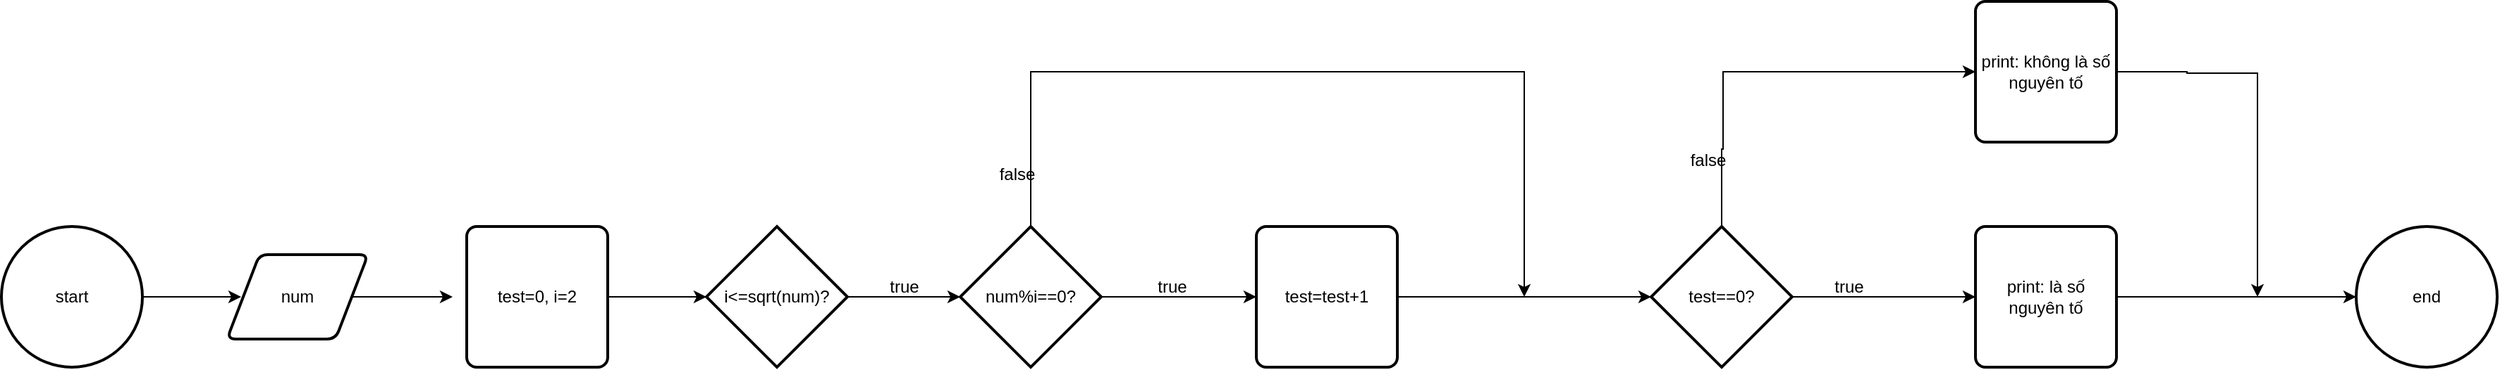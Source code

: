 <mxfile version="25.0.3">
  <diagram name="Page-1" id="40JZJfN_R8kYiH-fWFQV">
    <mxGraphModel dx="1042" dy="565" grid="1" gridSize="10" guides="1" tooltips="1" connect="1" arrows="1" fold="1" page="1" pageScale="1" pageWidth="850" pageHeight="1100" math="0" shadow="0">
      <root>
        <mxCell id="0" />
        <mxCell id="1" parent="0" />
        <mxCell id="h3Aqjf0IWLZXWwPgqkKj-3" style="edgeStyle=orthogonalEdgeStyle;rounded=0;orthogonalLoop=1;jettySize=auto;html=1;" parent="1" source="h3Aqjf0IWLZXWwPgqkKj-2" edge="1">
          <mxGeometry relative="1" as="geometry">
            <mxPoint x="210" y="290" as="targetPoint" />
          </mxGeometry>
        </mxCell>
        <mxCell id="h3Aqjf0IWLZXWwPgqkKj-2" value="start" style="strokeWidth=2;html=1;shape=mxgraph.flowchart.start_2;whiteSpace=wrap;" parent="1" vertex="1">
          <mxGeometry x="40" y="240" width="100" height="100" as="geometry" />
        </mxCell>
        <mxCell id="h3Aqjf0IWLZXWwPgqkKj-5" style="edgeStyle=orthogonalEdgeStyle;rounded=0;orthogonalLoop=1;jettySize=auto;html=1;" parent="1" source="h3Aqjf0IWLZXWwPgqkKj-4" edge="1">
          <mxGeometry relative="1" as="geometry">
            <mxPoint x="360" y="290" as="targetPoint" />
          </mxGeometry>
        </mxCell>
        <mxCell id="h3Aqjf0IWLZXWwPgqkKj-4" value="num" style="shape=parallelogram;html=1;strokeWidth=2;perimeter=parallelogramPerimeter;whiteSpace=wrap;rounded=1;arcSize=12;size=0.23;" parent="1" vertex="1">
          <mxGeometry x="200" y="260" width="100" height="60" as="geometry" />
        </mxCell>
        <mxCell id="h3Aqjf0IWLZXWwPgqkKj-7" style="edgeStyle=orthogonalEdgeStyle;rounded=0;orthogonalLoop=1;jettySize=auto;html=1;" parent="1" source="h3Aqjf0IWLZXWwPgqkKj-6" edge="1">
          <mxGeometry relative="1" as="geometry">
            <mxPoint x="540" y="290" as="targetPoint" />
          </mxGeometry>
        </mxCell>
        <mxCell id="h3Aqjf0IWLZXWwPgqkKj-6" value="test=0, i=2" style="rounded=1;whiteSpace=wrap;html=1;absoluteArcSize=1;arcSize=14;strokeWidth=2;" parent="1" vertex="1">
          <mxGeometry x="370" y="240" width="100" height="100" as="geometry" />
        </mxCell>
        <mxCell id="h3Aqjf0IWLZXWwPgqkKj-9" style="edgeStyle=orthogonalEdgeStyle;rounded=0;orthogonalLoop=1;jettySize=auto;html=1;exitX=1;exitY=0.5;exitDx=0;exitDy=0;exitPerimeter=0;" parent="1" source="h3Aqjf0IWLZXWwPgqkKj-10" edge="1">
          <mxGeometry relative="1" as="geometry">
            <mxPoint x="720" y="290" as="targetPoint" />
            <mxPoint x="618.5" y="290" as="sourcePoint" />
            <Array as="points" />
          </mxGeometry>
        </mxCell>
        <mxCell id="h3Aqjf0IWLZXWwPgqkKj-10" value="i&amp;lt;=sqrt(num)?" style="strokeWidth=2;html=1;shape=mxgraph.flowchart.decision;whiteSpace=wrap;" parent="1" vertex="1">
          <mxGeometry x="540" y="240" width="100" height="100" as="geometry" />
        </mxCell>
        <mxCell id="h3Aqjf0IWLZXWwPgqkKj-13" style="edgeStyle=orthogonalEdgeStyle;rounded=0;orthogonalLoop=1;jettySize=auto;html=1;" parent="1" source="h3Aqjf0IWLZXWwPgqkKj-11" edge="1">
          <mxGeometry relative="1" as="geometry">
            <mxPoint x="930" y="290" as="targetPoint" />
          </mxGeometry>
        </mxCell>
        <mxCell id="h3Aqjf0IWLZXWwPgqkKj-17" style="edgeStyle=orthogonalEdgeStyle;rounded=0;orthogonalLoop=1;jettySize=auto;html=1;" parent="1" source="h3Aqjf0IWLZXWwPgqkKj-11" edge="1">
          <mxGeometry relative="1" as="geometry">
            <mxPoint x="1120" y="290" as="targetPoint" />
            <Array as="points">
              <mxPoint x="770" y="130" />
            </Array>
          </mxGeometry>
        </mxCell>
        <mxCell id="h3Aqjf0IWLZXWwPgqkKj-11" value="num%i==0?" style="strokeWidth=2;html=1;shape=mxgraph.flowchart.decision;whiteSpace=wrap;" parent="1" vertex="1">
          <mxGeometry x="720" y="240" width="100" height="100" as="geometry" />
        </mxCell>
        <mxCell id="h3Aqjf0IWLZXWwPgqkKj-12" value="true" style="text;html=1;align=center;verticalAlign=middle;resizable=0;points=[];autosize=1;strokeColor=none;fillColor=none;" parent="1" vertex="1">
          <mxGeometry x="660" y="268" width="40" height="30" as="geometry" />
        </mxCell>
        <mxCell id="h3Aqjf0IWLZXWwPgqkKj-14" value="true" style="text;html=1;align=center;verticalAlign=middle;resizable=0;points=[];autosize=1;strokeColor=none;fillColor=none;" parent="1" vertex="1">
          <mxGeometry x="850" y="268" width="40" height="30" as="geometry" />
        </mxCell>
        <mxCell id="h3Aqjf0IWLZXWwPgqkKj-21" style="edgeStyle=orthogonalEdgeStyle;rounded=0;orthogonalLoop=1;jettySize=auto;html=1;" parent="1" source="h3Aqjf0IWLZXWwPgqkKj-15" edge="1">
          <mxGeometry relative="1" as="geometry">
            <mxPoint x="1210" y="290" as="targetPoint" />
          </mxGeometry>
        </mxCell>
        <mxCell id="h3Aqjf0IWLZXWwPgqkKj-15" value="test=test+1" style="rounded=1;whiteSpace=wrap;html=1;absoluteArcSize=1;arcSize=14;strokeWidth=2;" parent="1" vertex="1">
          <mxGeometry x="930" y="240" width="100" height="100" as="geometry" />
        </mxCell>
        <mxCell id="h3Aqjf0IWLZXWwPgqkKj-19" value="false" style="text;html=1;align=center;verticalAlign=middle;resizable=0;points=[];autosize=1;strokeColor=none;fillColor=none;" parent="1" vertex="1">
          <mxGeometry x="735" y="188" width="50" height="30" as="geometry" />
        </mxCell>
        <mxCell id="h3Aqjf0IWLZXWwPgqkKj-23" style="edgeStyle=orthogonalEdgeStyle;rounded=0;orthogonalLoop=1;jettySize=auto;html=1;" parent="1" source="h3Aqjf0IWLZXWwPgqkKj-22" edge="1">
          <mxGeometry relative="1" as="geometry">
            <mxPoint x="1440" y="130" as="targetPoint" />
            <Array as="points">
              <mxPoint x="1260" y="185" />
              <mxPoint x="1261" y="185" />
            </Array>
          </mxGeometry>
        </mxCell>
        <mxCell id="h3Aqjf0IWLZXWwPgqkKj-24" style="edgeStyle=orthogonalEdgeStyle;rounded=0;orthogonalLoop=1;jettySize=auto;html=1;" parent="1" source="h3Aqjf0IWLZXWwPgqkKj-22" edge="1">
          <mxGeometry relative="1" as="geometry">
            <mxPoint x="1440" y="290" as="targetPoint" />
          </mxGeometry>
        </mxCell>
        <mxCell id="h3Aqjf0IWLZXWwPgqkKj-22" value="test==0?" style="strokeWidth=2;html=1;shape=mxgraph.flowchart.decision;whiteSpace=wrap;" parent="1" vertex="1">
          <mxGeometry x="1210" y="240" width="100" height="100" as="geometry" />
        </mxCell>
        <mxCell id="h3Aqjf0IWLZXWwPgqkKj-25" value="true" style="text;html=1;align=center;verticalAlign=middle;resizable=0;points=[];autosize=1;strokeColor=none;fillColor=none;" parent="1" vertex="1">
          <mxGeometry x="1330" y="268" width="40" height="30" as="geometry" />
        </mxCell>
        <mxCell id="h3Aqjf0IWLZXWwPgqkKj-29" style="edgeStyle=orthogonalEdgeStyle;rounded=0;orthogonalLoop=1;jettySize=auto;html=1;" parent="1" source="h3Aqjf0IWLZXWwPgqkKj-26" target="h3Aqjf0IWLZXWwPgqkKj-30" edge="1">
          <mxGeometry relative="1" as="geometry">
            <mxPoint x="1700" y="290" as="targetPoint" />
          </mxGeometry>
        </mxCell>
        <mxCell id="h3Aqjf0IWLZXWwPgqkKj-26" value="print: là số nguyên tố" style="rounded=1;whiteSpace=wrap;html=1;absoluteArcSize=1;arcSize=14;strokeWidth=2;" parent="1" vertex="1">
          <mxGeometry x="1440" y="240" width="100" height="100" as="geometry" />
        </mxCell>
        <mxCell id="h3Aqjf0IWLZXWwPgqkKj-28" style="edgeStyle=orthogonalEdgeStyle;rounded=0;orthogonalLoop=1;jettySize=auto;html=1;" parent="1" source="h3Aqjf0IWLZXWwPgqkKj-27" edge="1">
          <mxGeometry relative="1" as="geometry">
            <mxPoint x="1640" y="290" as="targetPoint" />
            <Array as="points">
              <mxPoint x="1590" y="130" />
              <mxPoint x="1590" y="131" />
            </Array>
          </mxGeometry>
        </mxCell>
        <mxCell id="h3Aqjf0IWLZXWwPgqkKj-27" value="print: không là số nguyên tố" style="rounded=1;whiteSpace=wrap;html=1;absoluteArcSize=1;arcSize=14;strokeWidth=2;" parent="1" vertex="1">
          <mxGeometry x="1440" y="80" width="100" height="100" as="geometry" />
        </mxCell>
        <mxCell id="h3Aqjf0IWLZXWwPgqkKj-30" value="end" style="strokeWidth=2;html=1;shape=mxgraph.flowchart.start_2;whiteSpace=wrap;" parent="1" vertex="1">
          <mxGeometry x="1710" y="240" width="100" height="100" as="geometry" />
        </mxCell>
        <mxCell id="h3Aqjf0IWLZXWwPgqkKj-31" value="false" style="text;html=1;align=center;verticalAlign=middle;resizable=0;points=[];autosize=1;strokeColor=none;fillColor=none;" parent="1" vertex="1">
          <mxGeometry x="1225" y="178" width="50" height="30" as="geometry" />
        </mxCell>
      </root>
    </mxGraphModel>
  </diagram>
</mxfile>
